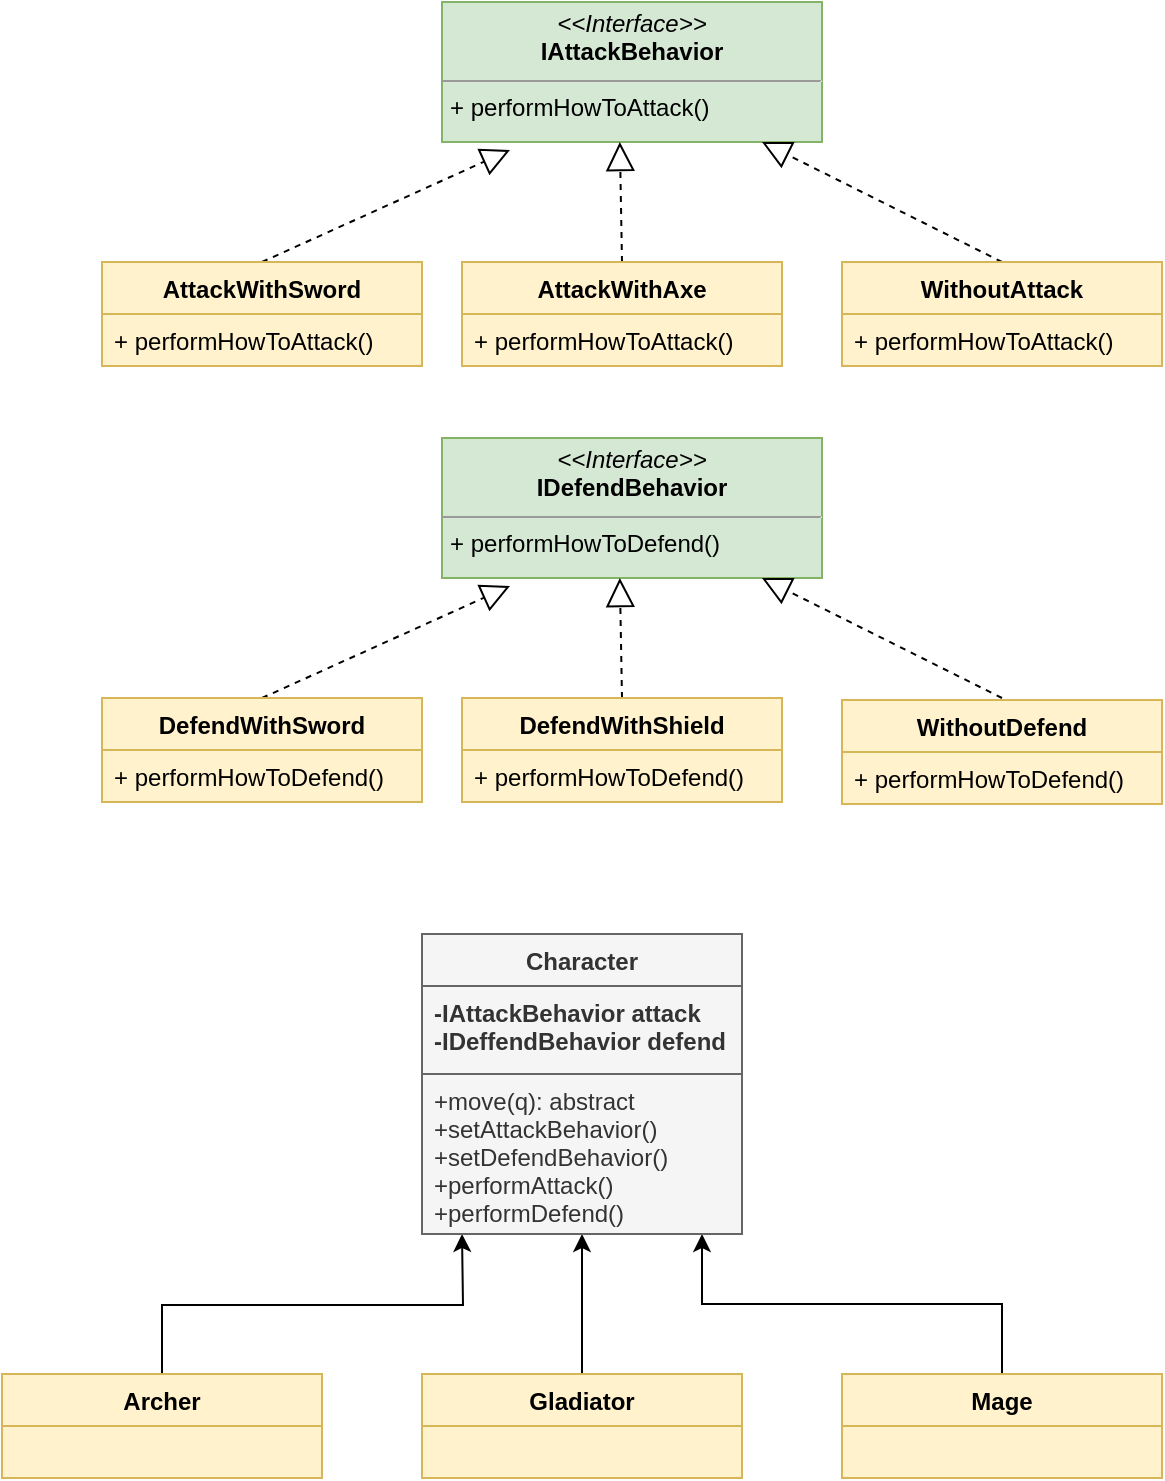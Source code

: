 <mxfile version="13.6.5" type="device"><diagram id="C5RBs43oDa-KdzZeNtuy" name="Page-1"><mxGraphModel dx="862" dy="450" grid="1" gridSize="10" guides="1" tooltips="1" connect="1" arrows="1" fold="1" page="1" pageScale="1" pageWidth="827" pageHeight="1169" math="0" shadow="0"><root><mxCell id="WIyWlLk6GJQsqaUBKTNV-0"/><mxCell id="WIyWlLk6GJQsqaUBKTNV-1" parent="WIyWlLk6GJQsqaUBKTNV-0"/><mxCell id="Ps9qZI11f2aALJF_7fVU-0" value="&lt;p style=&quot;margin: 0px ; margin-top: 4px ; text-align: center&quot;&gt;&lt;i&gt;&amp;lt;&amp;lt;Interface&amp;gt;&amp;gt;&lt;/i&gt;&lt;br&gt;&lt;b&gt;IAttackBehavior&lt;/b&gt;&lt;/p&gt;&lt;hr size=&quot;1&quot;&gt;&lt;p style=&quot;margin: 0px ; margin-left: 4px&quot;&gt;&lt;span&gt;+ performHowToAttack()&lt;/span&gt;&lt;br&gt;&lt;/p&gt;&lt;p style=&quot;margin: 0px ; margin-left: 4px&quot;&gt;&lt;br&gt;&lt;/p&gt;" style="verticalAlign=top;align=left;overflow=fill;fontSize=12;fontFamily=Helvetica;html=1;fillColor=#d5e8d4;strokeColor=#82b366;" vertex="1" parent="WIyWlLk6GJQsqaUBKTNV-1"><mxGeometry x="330" y="184" width="190" height="70" as="geometry"/></mxCell><mxCell id="Ps9qZI11f2aALJF_7fVU-1" value="&lt;p style=&quot;margin: 0px ; margin-top: 4px ; text-align: center&quot;&gt;&lt;i&gt;&amp;lt;&amp;lt;Interface&amp;gt;&amp;gt;&lt;/i&gt;&lt;br&gt;&lt;b&gt;IDefendBehavior&lt;/b&gt;&lt;/p&gt;&lt;hr size=&quot;1&quot;&gt;&lt;p style=&quot;margin: 0px ; margin-left: 4px&quot;&gt;&lt;span&gt;+ performHowToDefend()&lt;/span&gt;&lt;br&gt;&lt;/p&gt;&lt;p style=&quot;margin: 0px ; margin-left: 4px&quot;&gt;&lt;br&gt;&lt;/p&gt;" style="verticalAlign=top;align=left;overflow=fill;fontSize=12;fontFamily=Helvetica;html=1;fillColor=#d5e8d4;strokeColor=#82b366;" vertex="1" parent="WIyWlLk6GJQsqaUBKTNV-1"><mxGeometry x="330" y="402" width="190" height="70" as="geometry"/></mxCell><mxCell id="Ps9qZI11f2aALJF_7fVU-17" value="" style="endArrow=block;dashed=1;endFill=0;endSize=12;html=1;exitX=0.5;exitY=0;exitDx=0;exitDy=0;entryX=0.179;entryY=1.057;entryDx=0;entryDy=0;entryPerimeter=0;" edge="1" parent="WIyWlLk6GJQsqaUBKTNV-1" source="Ps9qZI11f2aALJF_7fVU-2" target="Ps9qZI11f2aALJF_7fVU-0"><mxGeometry width="160" relative="1" as="geometry"><mxPoint x="210" y="274" as="sourcePoint"/><mxPoint x="370" y="274" as="targetPoint"/></mxGeometry></mxCell><mxCell id="Ps9qZI11f2aALJF_7fVU-18" value="" style="endArrow=block;dashed=1;endFill=0;endSize=12;html=1;exitX=0.5;exitY=0;exitDx=0;exitDy=0;entryX=0.468;entryY=1;entryDx=0;entryDy=0;entryPerimeter=0;" edge="1" parent="WIyWlLk6GJQsqaUBKTNV-1" source="Ps9qZI11f2aALJF_7fVU-7" target="Ps9qZI11f2aALJF_7fVU-0"><mxGeometry width="160" relative="1" as="geometry"><mxPoint x="250" y="324" as="sourcePoint"/><mxPoint x="374.01" y="267.99" as="targetPoint"/></mxGeometry></mxCell><mxCell id="Ps9qZI11f2aALJF_7fVU-19" value="" style="endArrow=block;dashed=1;endFill=0;endSize=12;html=1;exitX=0.5;exitY=0;exitDx=0;exitDy=0;entryX=0.842;entryY=1;entryDx=0;entryDy=0;entryPerimeter=0;" edge="1" parent="WIyWlLk6GJQsqaUBKTNV-1" source="Ps9qZI11f2aALJF_7fVU-9" target="Ps9qZI11f2aALJF_7fVU-0"><mxGeometry width="160" relative="1" as="geometry"><mxPoint x="260" y="334" as="sourcePoint"/><mxPoint x="384.01" y="277.99" as="targetPoint"/></mxGeometry></mxCell><mxCell id="Ps9qZI11f2aALJF_7fVU-20" value="" style="endArrow=block;dashed=1;endFill=0;endSize=12;html=1;exitX=0.5;exitY=0;exitDx=0;exitDy=0;entryX=0.179;entryY=1.057;entryDx=0;entryDy=0;entryPerimeter=0;" edge="1" parent="WIyWlLk6GJQsqaUBKTNV-1"><mxGeometry width="160" relative="1" as="geometry"><mxPoint x="240" y="532" as="sourcePoint"/><mxPoint x="364.01" y="475.99" as="targetPoint"/></mxGeometry></mxCell><mxCell id="Ps9qZI11f2aALJF_7fVU-21" value="" style="endArrow=block;dashed=1;endFill=0;endSize=12;html=1;exitX=0.5;exitY=0;exitDx=0;exitDy=0;entryX=0.468;entryY=1;entryDx=0;entryDy=0;entryPerimeter=0;" edge="1" parent="WIyWlLk6GJQsqaUBKTNV-1"><mxGeometry width="160" relative="1" as="geometry"><mxPoint x="420" y="532" as="sourcePoint"/><mxPoint x="418.92" y="472" as="targetPoint"/></mxGeometry></mxCell><mxCell id="Ps9qZI11f2aALJF_7fVU-22" value="" style="endArrow=block;dashed=1;endFill=0;endSize=12;html=1;exitX=0.5;exitY=0;exitDx=0;exitDy=0;entryX=0.842;entryY=1;entryDx=0;entryDy=0;entryPerimeter=0;" edge="1" parent="WIyWlLk6GJQsqaUBKTNV-1"><mxGeometry width="160" relative="1" as="geometry"><mxPoint x="610" y="532" as="sourcePoint"/><mxPoint x="489.98" y="472" as="targetPoint"/></mxGeometry></mxCell><mxCell id="Ps9qZI11f2aALJF_7fVU-34" style="edgeStyle=orthogonalEdgeStyle;rounded=0;orthogonalLoop=1;jettySize=auto;html=1;exitX=0.5;exitY=0;exitDx=0;exitDy=0;entryX=0.5;entryY=1;entryDx=0;entryDy=0;" edge="1" parent="WIyWlLk6GJQsqaUBKTNV-1" source="Ps9qZI11f2aALJF_7fVU-27" target="Ps9qZI11f2aALJF_7fVU-23"><mxGeometry relative="1" as="geometry"/></mxCell><mxCell id="Ps9qZI11f2aALJF_7fVU-35" style="edgeStyle=orthogonalEdgeStyle;rounded=0;orthogonalLoop=1;jettySize=auto;html=1;exitX=0.5;exitY=0;exitDx=0;exitDy=0;entryX=0.875;entryY=1;entryDx=0;entryDy=0;entryPerimeter=0;" edge="1" parent="WIyWlLk6GJQsqaUBKTNV-1" source="Ps9qZI11f2aALJF_7fVU-32" target="Ps9qZI11f2aALJF_7fVU-26"><mxGeometry relative="1" as="geometry"/></mxCell><mxCell id="Ps9qZI11f2aALJF_7fVU-36" style="edgeStyle=orthogonalEdgeStyle;rounded=0;orthogonalLoop=1;jettySize=auto;html=1;exitX=0.5;exitY=0;exitDx=0;exitDy=0;" edge="1" parent="WIyWlLk6GJQsqaUBKTNV-1" source="Ps9qZI11f2aALJF_7fVU-30"><mxGeometry relative="1" as="geometry"><mxPoint x="340" y="800" as="targetPoint"/></mxGeometry></mxCell><mxCell id="Ps9qZI11f2aALJF_7fVU-2" value="AttackWithSword" style="swimlane;fontStyle=1;align=center;verticalAlign=top;childLayout=stackLayout;horizontal=1;startSize=26;horizontalStack=0;resizeParent=1;resizeParentMax=0;resizeLast=0;collapsible=1;marginBottom=0;fillColor=#fff2cc;strokeColor=#d6b656;" vertex="1" parent="WIyWlLk6GJQsqaUBKTNV-1"><mxGeometry x="160" y="314" width="160" height="52" as="geometry"/></mxCell><mxCell id="Ps9qZI11f2aALJF_7fVU-5" value="+ performHowToAttack()" style="text;strokeColor=#d6b656;fillColor=#fff2cc;align=left;verticalAlign=top;spacingLeft=4;spacingRight=4;overflow=hidden;rotatable=0;points=[[0,0.5],[1,0.5]];portConstraint=eastwest;" vertex="1" parent="Ps9qZI11f2aALJF_7fVU-2"><mxGeometry y="26" width="160" height="26" as="geometry"/></mxCell><mxCell id="Ps9qZI11f2aALJF_7fVU-7" value="AttackWithAxe" style="swimlane;fontStyle=1;align=center;verticalAlign=top;childLayout=stackLayout;horizontal=1;startSize=26;horizontalStack=0;resizeParent=1;resizeParentMax=0;resizeLast=0;collapsible=1;marginBottom=0;fillColor=#fff2cc;strokeColor=#d6b656;" vertex="1" parent="WIyWlLk6GJQsqaUBKTNV-1"><mxGeometry x="340" y="314" width="160" height="52" as="geometry"/></mxCell><mxCell id="Ps9qZI11f2aALJF_7fVU-8" value="+ performHowToAttack()" style="text;strokeColor=#d6b656;fillColor=#fff2cc;align=left;verticalAlign=top;spacingLeft=4;spacingRight=4;overflow=hidden;rotatable=0;points=[[0,0.5],[1,0.5]];portConstraint=eastwest;" vertex="1" parent="Ps9qZI11f2aALJF_7fVU-7"><mxGeometry y="26" width="160" height="26" as="geometry"/></mxCell><mxCell id="Ps9qZI11f2aALJF_7fVU-9" value="WithoutAttack" style="swimlane;fontStyle=1;align=center;verticalAlign=top;childLayout=stackLayout;horizontal=1;startSize=26;horizontalStack=0;resizeParent=1;resizeParentMax=0;resizeLast=0;collapsible=1;marginBottom=0;fillColor=#fff2cc;strokeColor=#d6b656;" vertex="1" parent="WIyWlLk6GJQsqaUBKTNV-1"><mxGeometry x="530" y="314" width="160" height="52" as="geometry"/></mxCell><mxCell id="Ps9qZI11f2aALJF_7fVU-10" value="+ performHowToAttack()" style="text;strokeColor=#d6b656;fillColor=#fff2cc;align=left;verticalAlign=top;spacingLeft=4;spacingRight=4;overflow=hidden;rotatable=0;points=[[0,0.5],[1,0.5]];portConstraint=eastwest;" vertex="1" parent="Ps9qZI11f2aALJF_7fVU-9"><mxGeometry y="26" width="160" height="26" as="geometry"/></mxCell><mxCell id="Ps9qZI11f2aALJF_7fVU-11" value="DefendWithSword" style="swimlane;fontStyle=1;align=center;verticalAlign=top;childLayout=stackLayout;horizontal=1;startSize=26;horizontalStack=0;resizeParent=1;resizeParentMax=0;resizeLast=0;collapsible=1;marginBottom=0;fillColor=#fff2cc;strokeColor=#d6b656;" vertex="1" parent="WIyWlLk6GJQsqaUBKTNV-1"><mxGeometry x="160" y="532" width="160" height="52" as="geometry"/></mxCell><mxCell id="Ps9qZI11f2aALJF_7fVU-12" value="+ performHowToDefend()" style="text;strokeColor=#d6b656;fillColor=#fff2cc;align=left;verticalAlign=top;spacingLeft=4;spacingRight=4;overflow=hidden;rotatable=0;points=[[0,0.5],[1,0.5]];portConstraint=eastwest;" vertex="1" parent="Ps9qZI11f2aALJF_7fVU-11"><mxGeometry y="26" width="160" height="26" as="geometry"/></mxCell><mxCell id="Ps9qZI11f2aALJF_7fVU-13" value="DefendWithShield" style="swimlane;fontStyle=1;align=center;verticalAlign=top;childLayout=stackLayout;horizontal=1;startSize=26;horizontalStack=0;resizeParent=1;resizeParentMax=0;resizeLast=0;collapsible=1;marginBottom=0;fillColor=#fff2cc;strokeColor=#d6b656;" vertex="1" parent="WIyWlLk6GJQsqaUBKTNV-1"><mxGeometry x="340" y="532" width="160" height="52" as="geometry"/></mxCell><mxCell id="Ps9qZI11f2aALJF_7fVU-14" value="+ performHowToDefend()" style="text;strokeColor=#d6b656;fillColor=#fff2cc;align=left;verticalAlign=top;spacingLeft=4;spacingRight=4;overflow=hidden;rotatable=0;points=[[0,0.5],[1,0.5]];portConstraint=eastwest;" vertex="1" parent="Ps9qZI11f2aALJF_7fVU-13"><mxGeometry y="26" width="160" height="26" as="geometry"/></mxCell><mxCell id="Ps9qZI11f2aALJF_7fVU-15" value="WithoutDefend" style="swimlane;fontStyle=1;align=center;verticalAlign=top;childLayout=stackLayout;horizontal=1;startSize=26;horizontalStack=0;resizeParent=1;resizeParentMax=0;resizeLast=0;collapsible=1;marginBottom=0;fillColor=#fff2cc;strokeColor=#d6b656;" vertex="1" parent="WIyWlLk6GJQsqaUBKTNV-1"><mxGeometry x="530" y="533" width="160" height="52" as="geometry"/></mxCell><mxCell id="Ps9qZI11f2aALJF_7fVU-16" value="+ performHowToDefend()" style="text;strokeColor=#d6b656;fillColor=#fff2cc;align=left;verticalAlign=top;spacingLeft=4;spacingRight=4;overflow=hidden;rotatable=0;points=[[0,0.5],[1,0.5]];portConstraint=eastwest;" vertex="1" parent="Ps9qZI11f2aALJF_7fVU-15"><mxGeometry y="26" width="160" height="26" as="geometry"/></mxCell><mxCell id="Ps9qZI11f2aALJF_7fVU-23" value="Character" style="swimlane;fontStyle=1;align=center;verticalAlign=top;childLayout=stackLayout;horizontal=1;startSize=26;horizontalStack=0;resizeParent=1;resizeParentMax=0;resizeLast=0;collapsible=1;marginBottom=0;fillColor=#f5f5f5;strokeColor=#666666;fontColor=#333333;" vertex="1" parent="WIyWlLk6GJQsqaUBKTNV-1"><mxGeometry x="320" y="650" width="160" height="150" as="geometry"/></mxCell><mxCell id="Ps9qZI11f2aALJF_7fVU-24" value="-IAttackBehavior attack&#10;-IDeffendBehavior defend&#10;" style="text;strokeColor=#666666;fillColor=#f5f5f5;align=left;verticalAlign=top;spacingLeft=4;spacingRight=4;overflow=hidden;rotatable=0;points=[[0,0.5],[1,0.5]];portConstraint=eastwest;fontColor=#333333;fontStyle=1" vertex="1" parent="Ps9qZI11f2aALJF_7fVU-23"><mxGeometry y="26" width="160" height="44" as="geometry"/></mxCell><mxCell id="Ps9qZI11f2aALJF_7fVU-26" value="+move(q): abstract&#10;+setAttackBehavior()&#10;+setDefendBehavior()&#10;+performAttack()&#10;+performDefend()" style="text;strokeColor=#666666;fillColor=#f5f5f5;align=left;verticalAlign=top;spacingLeft=4;spacingRight=4;overflow=hidden;rotatable=0;points=[[0,0.5],[1,0.5]];portConstraint=eastwest;fontColor=#333333;" vertex="1" parent="Ps9qZI11f2aALJF_7fVU-23"><mxGeometry y="70" width="160" height="80" as="geometry"/></mxCell><mxCell id="Ps9qZI11f2aALJF_7fVU-27" value="Gladiator" style="swimlane;fontStyle=1;align=center;verticalAlign=top;childLayout=stackLayout;horizontal=1;startSize=26;horizontalStack=0;resizeParent=1;resizeParentMax=0;resizeLast=0;collapsible=1;marginBottom=0;fillColor=#fff2cc;strokeColor=#d6b656;" vertex="1" parent="WIyWlLk6GJQsqaUBKTNV-1"><mxGeometry x="320" y="870" width="160" height="52" as="geometry"/></mxCell><mxCell id="Ps9qZI11f2aALJF_7fVU-28" value="" style="text;strokeColor=#d6b656;fillColor=#fff2cc;align=left;verticalAlign=top;spacingLeft=4;spacingRight=4;overflow=hidden;rotatable=0;points=[[0,0.5],[1,0.5]];portConstraint=eastwest;" vertex="1" parent="Ps9qZI11f2aALJF_7fVU-27"><mxGeometry y="26" width="160" height="26" as="geometry"/></mxCell><mxCell id="Ps9qZI11f2aALJF_7fVU-32" value="Mage" style="swimlane;fontStyle=1;align=center;verticalAlign=top;childLayout=stackLayout;horizontal=1;startSize=26;horizontalStack=0;resizeParent=1;resizeParentMax=0;resizeLast=0;collapsible=1;marginBottom=0;fillColor=#fff2cc;strokeColor=#d6b656;" vertex="1" parent="WIyWlLk6GJQsqaUBKTNV-1"><mxGeometry x="530" y="870" width="160" height="52" as="geometry"/></mxCell><mxCell id="Ps9qZI11f2aALJF_7fVU-33" value="" style="text;strokeColor=#d6b656;fillColor=#fff2cc;align=left;verticalAlign=top;spacingLeft=4;spacingRight=4;overflow=hidden;rotatable=0;points=[[0,0.5],[1,0.5]];portConstraint=eastwest;" vertex="1" parent="Ps9qZI11f2aALJF_7fVU-32"><mxGeometry y="26" width="160" height="26" as="geometry"/></mxCell><mxCell id="Ps9qZI11f2aALJF_7fVU-30" value="Archer" style="swimlane;fontStyle=1;align=center;verticalAlign=top;childLayout=stackLayout;horizontal=1;startSize=26;horizontalStack=0;resizeParent=1;resizeParentMax=0;resizeLast=0;collapsible=1;marginBottom=0;fillColor=#fff2cc;strokeColor=#d6b656;" vertex="1" parent="WIyWlLk6GJQsqaUBKTNV-1"><mxGeometry x="110" y="870" width="160" height="52" as="geometry"/></mxCell><mxCell id="Ps9qZI11f2aALJF_7fVU-31" value="" style="text;strokeColor=#d6b656;fillColor=#fff2cc;align=left;verticalAlign=top;spacingLeft=4;spacingRight=4;overflow=hidden;rotatable=0;points=[[0,0.5],[1,0.5]];portConstraint=eastwest;" vertex="1" parent="Ps9qZI11f2aALJF_7fVU-30"><mxGeometry y="26" width="160" height="26" as="geometry"/></mxCell></root></mxGraphModel></diagram></mxfile>